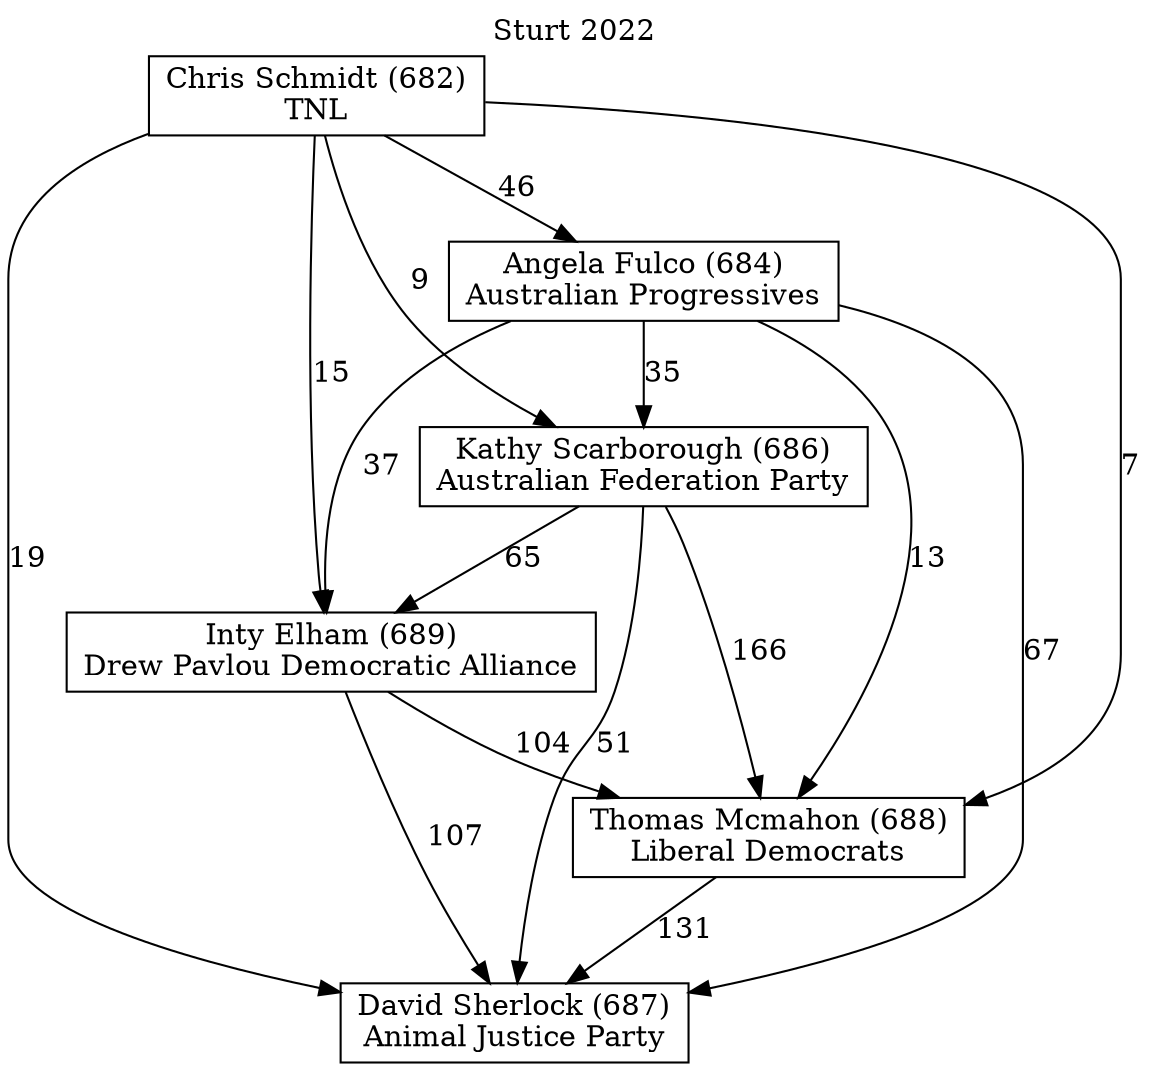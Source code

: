 // House preference flow
digraph "David Sherlock (687)_Sturt_2022" {
	graph [label="Sturt 2022" labelloc=t mclimit=10]
	node [shape=box]
	"Chris Schmidt (682)" [label="Chris Schmidt (682)
TNL"]
	"Thomas Mcmahon (688)" [label="Thomas Mcmahon (688)
Liberal Democrats"]
	"David Sherlock (687)" [label="David Sherlock (687)
Animal Justice Party"]
	"Kathy Scarborough (686)" [label="Kathy Scarborough (686)
Australian Federation Party"]
	"Inty Elham (689)" [label="Inty Elham (689)
Drew Pavlou Democratic Alliance"]
	"Angela Fulco (684)" [label="Angela Fulco (684)
Australian Progressives"]
	"Inty Elham (689)" -> "David Sherlock (687)" [label=107]
	"Kathy Scarborough (686)" -> "Inty Elham (689)" [label=65]
	"Chris Schmidt (682)" -> "Thomas Mcmahon (688)" [label=7]
	"Chris Schmidt (682)" -> "David Sherlock (687)" [label=19]
	"Chris Schmidt (682)" -> "Angela Fulco (684)" [label=46]
	"Angela Fulco (684)" -> "Inty Elham (689)" [label=37]
	"Angela Fulco (684)" -> "Thomas Mcmahon (688)" [label=13]
	"Kathy Scarborough (686)" -> "David Sherlock (687)" [label=51]
	"Angela Fulco (684)" -> "David Sherlock (687)" [label=67]
	"Chris Schmidt (682)" -> "Inty Elham (689)" [label=15]
	"Inty Elham (689)" -> "Thomas Mcmahon (688)" [label=104]
	"Angela Fulco (684)" -> "Kathy Scarborough (686)" [label=35]
	"Chris Schmidt (682)" -> "Kathy Scarborough (686)" [label=9]
	"Thomas Mcmahon (688)" -> "David Sherlock (687)" [label=131]
	"Kathy Scarborough (686)" -> "Thomas Mcmahon (688)" [label=166]
}
